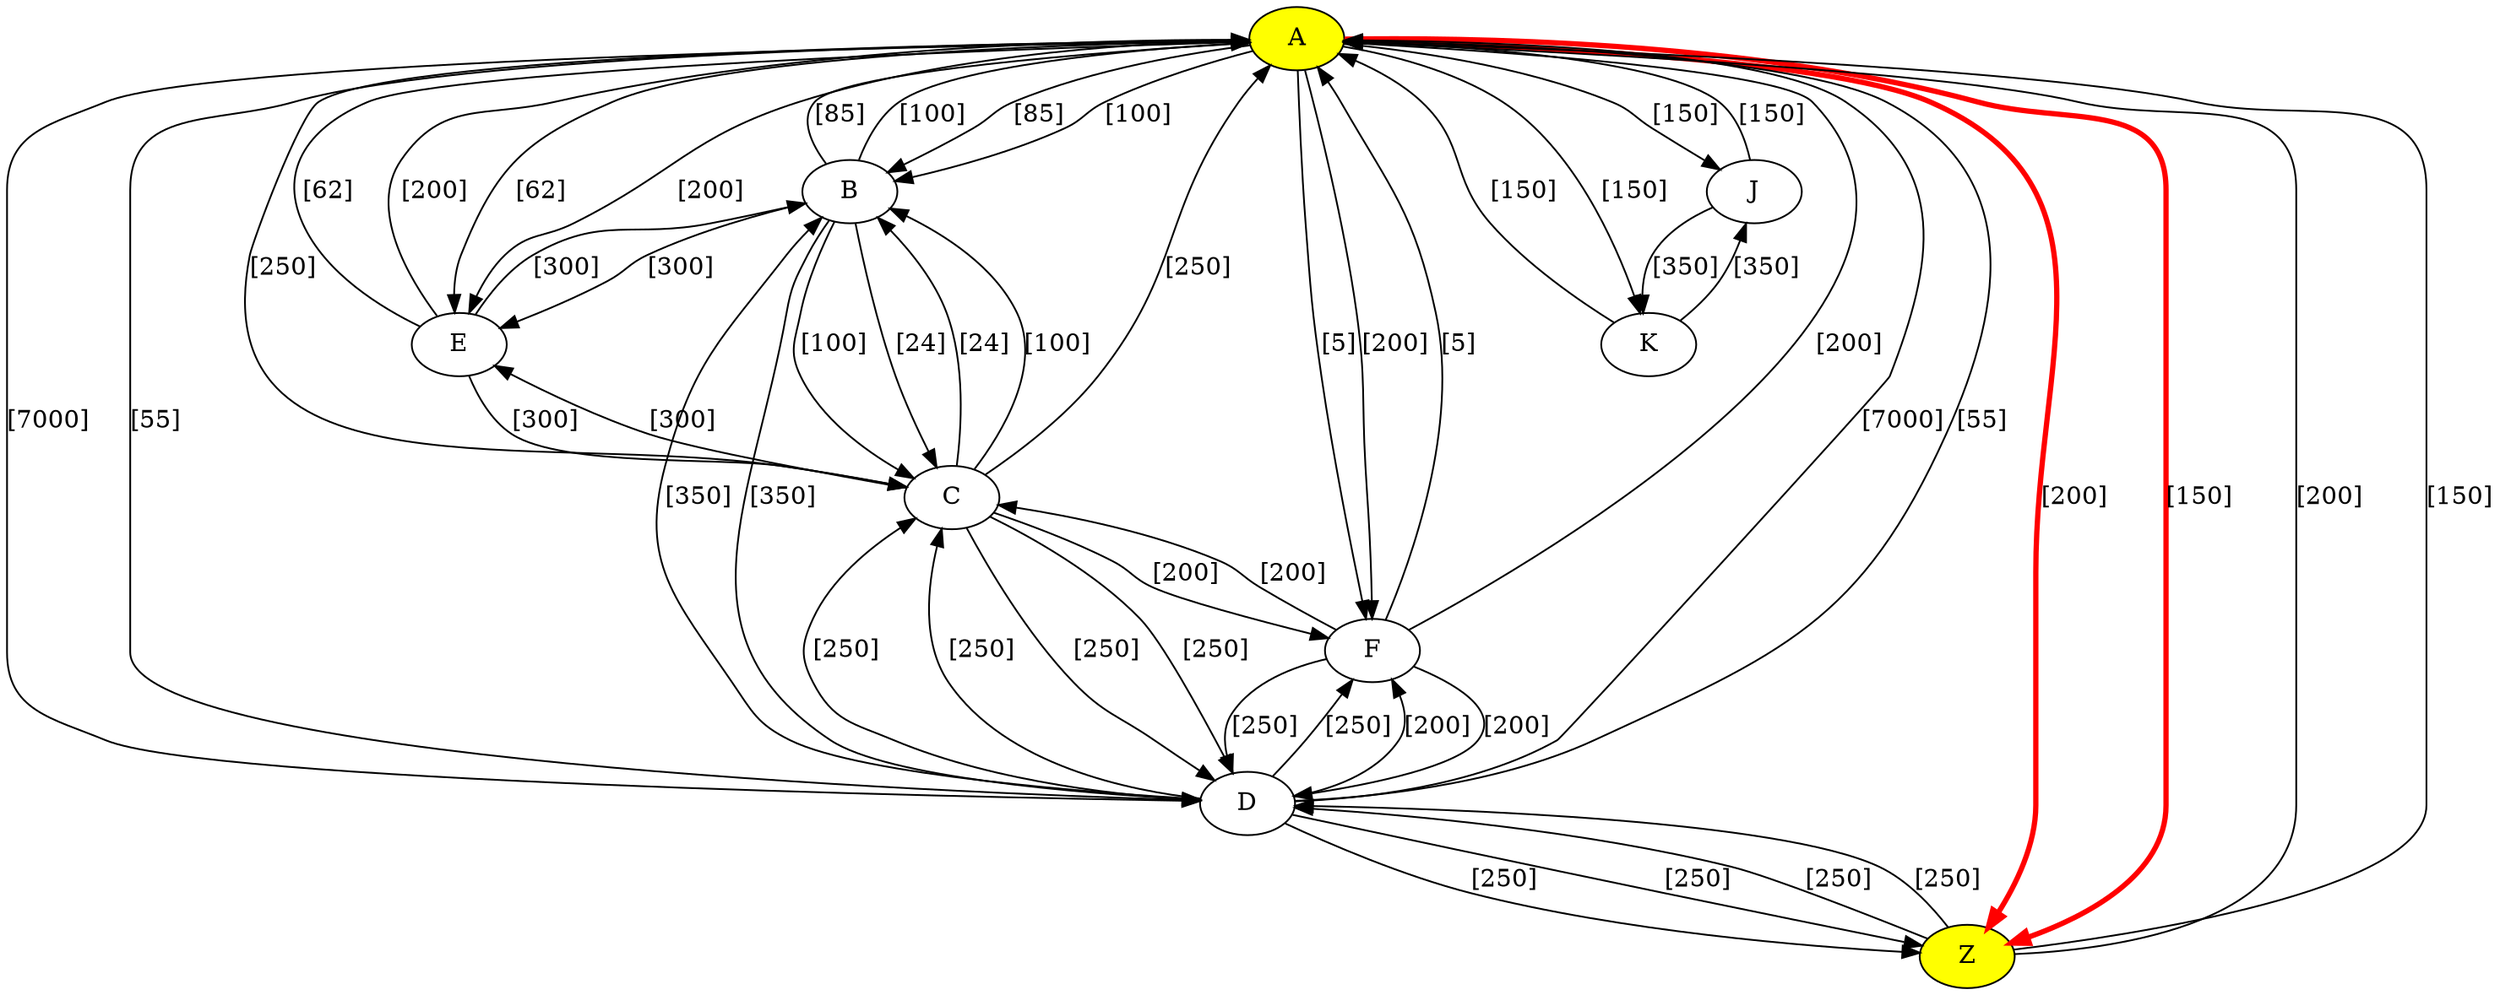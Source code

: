 digraph G {
A [style=filled, fillcolor=yellow];
A -> B [label="[85]", color="black"];
A -> B [label="[100]", color="black"];
A -> C [label="[250]", color="black"];
A -> D [label="[7000]", color="black"];
A -> D [label="[55]", color="black"];
A -> E [label="[62]", color="black"];
A -> E [label="[200]", color="black"];
A -> F [label="[5]", color="black"];
A -> F [label="[200]", color="black"];
A -> J [label="[150]", color="black"];
A -> K [label="[150]", color="black"];
A -> Z [label="[200]", color="black" penwidth=3, style=bold, color="red"];
A -> Z [label="[150]", color="black" penwidth=3, style=bold, color="red"];
B -> A [label="[85]", color="black"];
B -> C [label="[24]", color="black"];
B -> C [label="[100]", color="black"];
B -> A [label="[100]", color="black"];
B -> D [label="[350]", color="black"];
B -> E [label="[300]", color="black"];
C -> B [label="[24]", color="black"];
C -> B [label="[100]", color="black"];
C -> A [label="[250]", color="black"];
C -> E [label="[300]", color="black"];
C -> D [label="[250]", color="black"];
C -> D [label="[250]", color="black"];
C -> F [label="[200]", color="black"];
D -> A [label="[7000]", color="black"];
D -> A [label="[55]", color="black"];
D -> B [label="[350]", color="black"];
D -> C [label="[250]", color="black"];
D -> C [label="[250]", color="black"];
D -> Z [label="[250]", color="black"];
D -> Z [label="[250]", color="black"];
D -> F [label="[250]", color="black"];
D -> F [label="[200]", color="black"];
E -> A [label="[62]", color="black"];
E -> A [label="[200]", color="black"];
E -> B [label="[300]", color="black"];
E -> C [label="[300]", color="black"];
F -> A [label="[5]", color="black"];
F -> A [label="[200]", color="black"];
F -> D [label="[250]", color="black"];
F -> D [label="[200]", color="black"];
F -> C [label="[200]", color="black"];
J -> A [label="[150]", color="black"];
J -> K [label="[350]", color="black"];
K -> A [label="[150]", color="black"];
K -> J [label="[350]", color="black"];
Z [style=filled, fillcolor=yellow];
Z -> D [label="[250]", color="black"];
Z -> D [label="[250]", color="black"];
Z -> A [label="[200]", color="black"];
Z -> A [label="[150]", color="black"];
}
